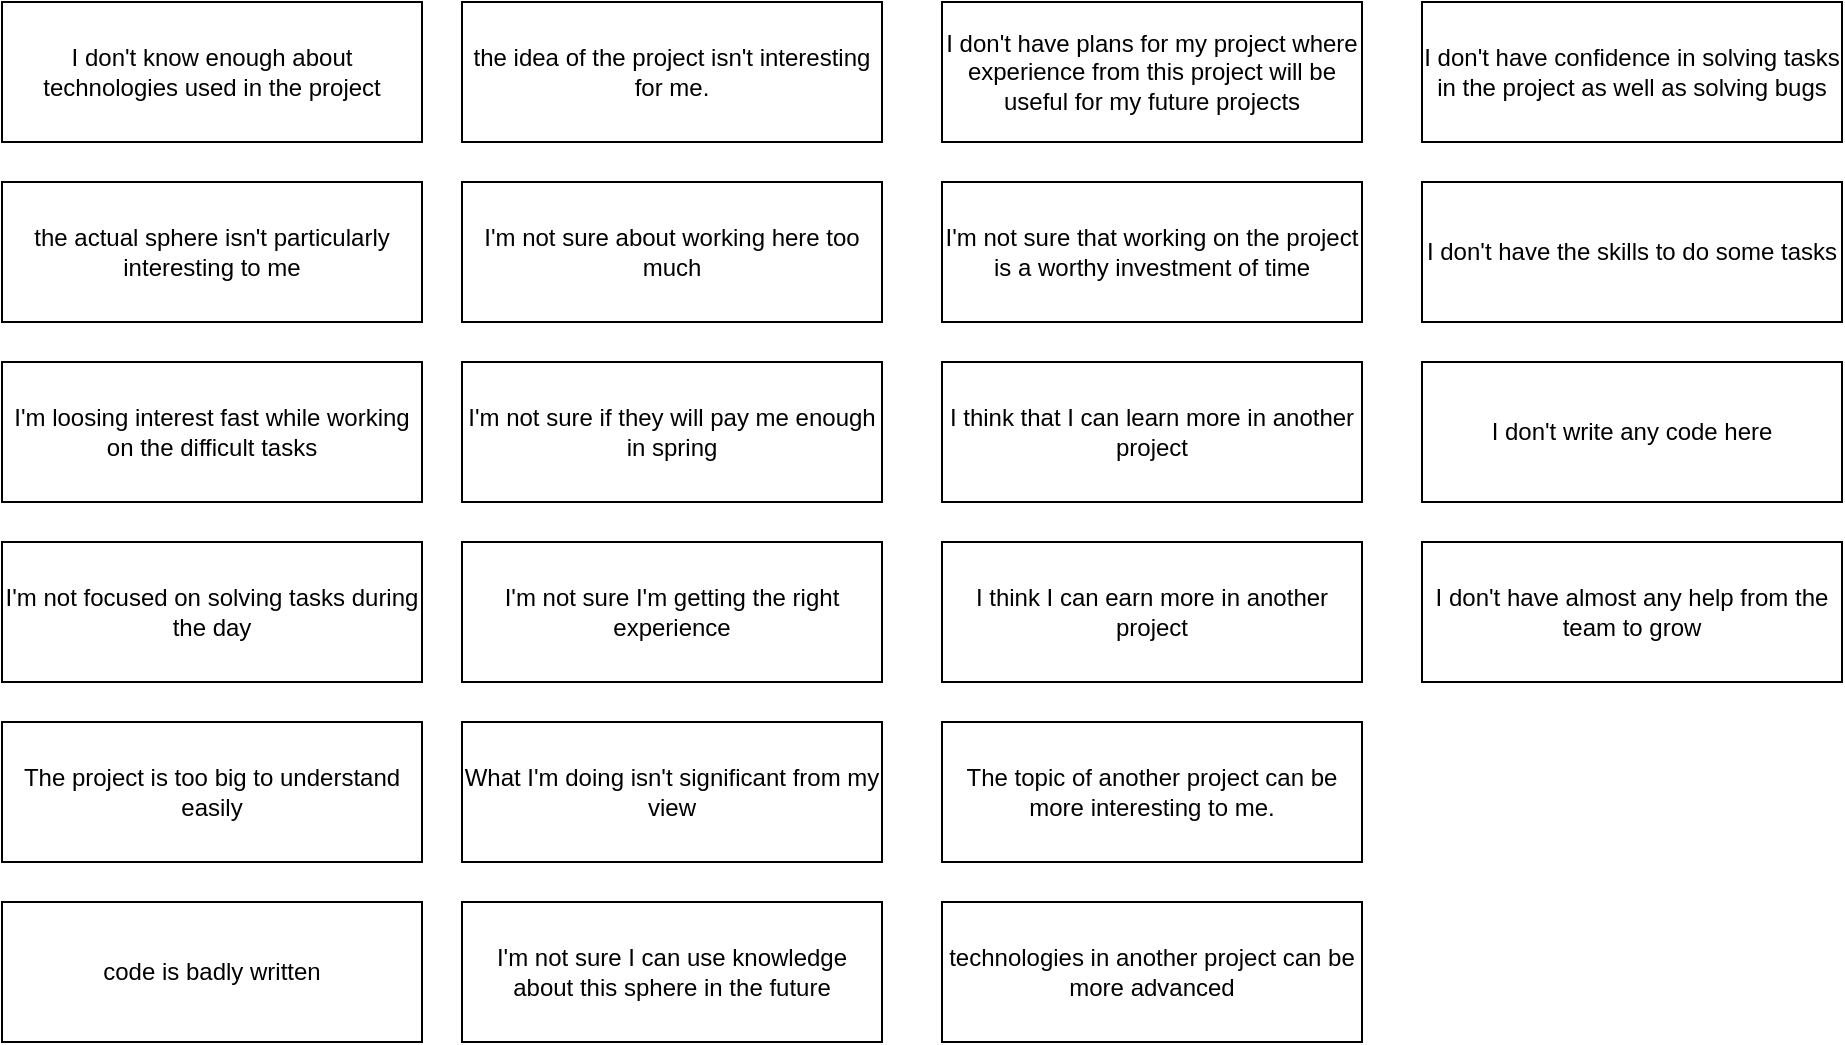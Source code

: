 <mxfile version="13.11.0" type="github">
  <diagram id="WUpxlR8k2EQ9UZFX5srS" name="Page-1">
    <mxGraphModel dx="1185" dy="635" grid="1" gridSize="10" guides="1" tooltips="1" connect="1" arrows="1" fold="1" page="1" pageScale="1" pageWidth="850" pageHeight="1100" math="0" shadow="0">
      <root>
        <mxCell id="0" />
        <mxCell id="1" parent="0" />
        <mxCell id="hsKuTv7uM1HQG2t65gZN-1" value="I don&#39;t know enough about technologies used in the project" style="rounded=0;whiteSpace=wrap;html=1;" vertex="1" parent="1">
          <mxGeometry x="90" y="180" width="210" height="70" as="geometry" />
        </mxCell>
        <mxCell id="hsKuTv7uM1HQG2t65gZN-2" value="the actual sphere isn&#39;t particularly interesting to me" style="rounded=0;whiteSpace=wrap;html=1;" vertex="1" parent="1">
          <mxGeometry x="90" y="270" width="210" height="70" as="geometry" />
        </mxCell>
        <mxCell id="hsKuTv7uM1HQG2t65gZN-3" value="I&#39;m loosing interest fast while working on the difficult tasks" style="rounded=0;whiteSpace=wrap;html=1;" vertex="1" parent="1">
          <mxGeometry x="90" y="360" width="210" height="70" as="geometry" />
        </mxCell>
        <mxCell id="hsKuTv7uM1HQG2t65gZN-4" value="I&#39;m not focused on solving tasks during the day" style="rounded=0;whiteSpace=wrap;html=1;" vertex="1" parent="1">
          <mxGeometry x="90" y="450" width="210" height="70" as="geometry" />
        </mxCell>
        <mxCell id="hsKuTv7uM1HQG2t65gZN-5" value="The project is too big to understand easily" style="rounded=0;whiteSpace=wrap;html=1;" vertex="1" parent="1">
          <mxGeometry x="90" y="540" width="210" height="70" as="geometry" />
        </mxCell>
        <mxCell id="hsKuTv7uM1HQG2t65gZN-6" value="code is badly written" style="rounded=0;whiteSpace=wrap;html=1;" vertex="1" parent="1">
          <mxGeometry x="90" y="630" width="210" height="70" as="geometry" />
        </mxCell>
        <mxCell id="hsKuTv7uM1HQG2t65gZN-7" value="the idea of the project isn&#39;t interesting for me. " style="rounded=0;whiteSpace=wrap;html=1;" vertex="1" parent="1">
          <mxGeometry x="320" y="180" width="210" height="70" as="geometry" />
        </mxCell>
        <mxCell id="hsKuTv7uM1HQG2t65gZN-8" value=" I&#39;m not sure about working here too much " style="rounded=0;whiteSpace=wrap;html=1;" vertex="1" parent="1">
          <mxGeometry x="320" y="270" width="210" height="70" as="geometry" />
        </mxCell>
        <mxCell id="hsKuTv7uM1HQG2t65gZN-9" value="I&#39;m not sure if they will pay me enough in spring" style="rounded=0;whiteSpace=wrap;html=1;" vertex="1" parent="1">
          <mxGeometry x="320" y="360" width="210" height="70" as="geometry" />
        </mxCell>
        <mxCell id="hsKuTv7uM1HQG2t65gZN-10" value="I&#39;m not sure I&#39;m getting the right experience" style="rounded=0;whiteSpace=wrap;html=1;" vertex="1" parent="1">
          <mxGeometry x="320" y="450" width="210" height="70" as="geometry" />
        </mxCell>
        <mxCell id="hsKuTv7uM1HQG2t65gZN-11" value="What I&#39;m doing isn&#39;t significant from my view" style="rounded=0;whiteSpace=wrap;html=1;" vertex="1" parent="1">
          <mxGeometry x="320" y="540" width="210" height="70" as="geometry" />
        </mxCell>
        <mxCell id="hsKuTv7uM1HQG2t65gZN-12" value="I&#39;m not sure I can use knowledge about this sphere in the future" style="rounded=0;whiteSpace=wrap;html=1;" vertex="1" parent="1">
          <mxGeometry x="320" y="630" width="210" height="70" as="geometry" />
        </mxCell>
        <mxCell id="hsKuTv7uM1HQG2t65gZN-13" value="I don&#39;t have plans for my project where experience from this project will be useful for my future projects " style="rounded=0;whiteSpace=wrap;html=1;" vertex="1" parent="1">
          <mxGeometry x="560" y="180" width="210" height="70" as="geometry" />
        </mxCell>
        <mxCell id="hsKuTv7uM1HQG2t65gZN-14" value=" I&#39;m not sure that working on the project is a worthy investment of time " style="rounded=0;whiteSpace=wrap;html=1;" vertex="1" parent="1">
          <mxGeometry x="560" y="270" width="210" height="70" as="geometry" />
        </mxCell>
        <mxCell id="hsKuTv7uM1HQG2t65gZN-15" value="I think that I can learn more in another project " style="rounded=0;whiteSpace=wrap;html=1;" vertex="1" parent="1">
          <mxGeometry x="560" y="360" width="210" height="70" as="geometry" />
        </mxCell>
        <mxCell id="hsKuTv7uM1HQG2t65gZN-16" value="I think I can earn more in another project" style="rounded=0;whiteSpace=wrap;html=1;" vertex="1" parent="1">
          <mxGeometry x="560" y="450" width="210" height="70" as="geometry" />
        </mxCell>
        <mxCell id="hsKuTv7uM1HQG2t65gZN-17" value="The topic of another project can be more interesting to me." style="rounded=0;whiteSpace=wrap;html=1;" vertex="1" parent="1">
          <mxGeometry x="560" y="540" width="210" height="70" as="geometry" />
        </mxCell>
        <mxCell id="hsKuTv7uM1HQG2t65gZN-18" value="technologies in another project can be more advanced" style="rounded=0;whiteSpace=wrap;html=1;" vertex="1" parent="1">
          <mxGeometry x="560" y="630" width="210" height="70" as="geometry" />
        </mxCell>
        <mxCell id="hsKuTv7uM1HQG2t65gZN-19" value="I don&#39;t have confidence in solving tasks in the project as well as solving bugs  " style="rounded=0;whiteSpace=wrap;html=1;" vertex="1" parent="1">
          <mxGeometry x="800" y="180" width="210" height="70" as="geometry" />
        </mxCell>
        <mxCell id="hsKuTv7uM1HQG2t65gZN-20" value=" I don&#39;t have the skills to do some tasks " style="rounded=0;whiteSpace=wrap;html=1;" vertex="1" parent="1">
          <mxGeometry x="800" y="270" width="210" height="70" as="geometry" />
        </mxCell>
        <mxCell id="hsKuTv7uM1HQG2t65gZN-21" value="I don&#39;t write any code here " style="rounded=0;whiteSpace=wrap;html=1;" vertex="1" parent="1">
          <mxGeometry x="800" y="360" width="210" height="70" as="geometry" />
        </mxCell>
        <mxCell id="hsKuTv7uM1HQG2t65gZN-22" value="I don&#39;t have almost any help from the team to grow" style="rounded=0;whiteSpace=wrap;html=1;" vertex="1" parent="1">
          <mxGeometry x="800" y="450" width="210" height="70" as="geometry" />
        </mxCell>
      </root>
    </mxGraphModel>
  </diagram>
</mxfile>
